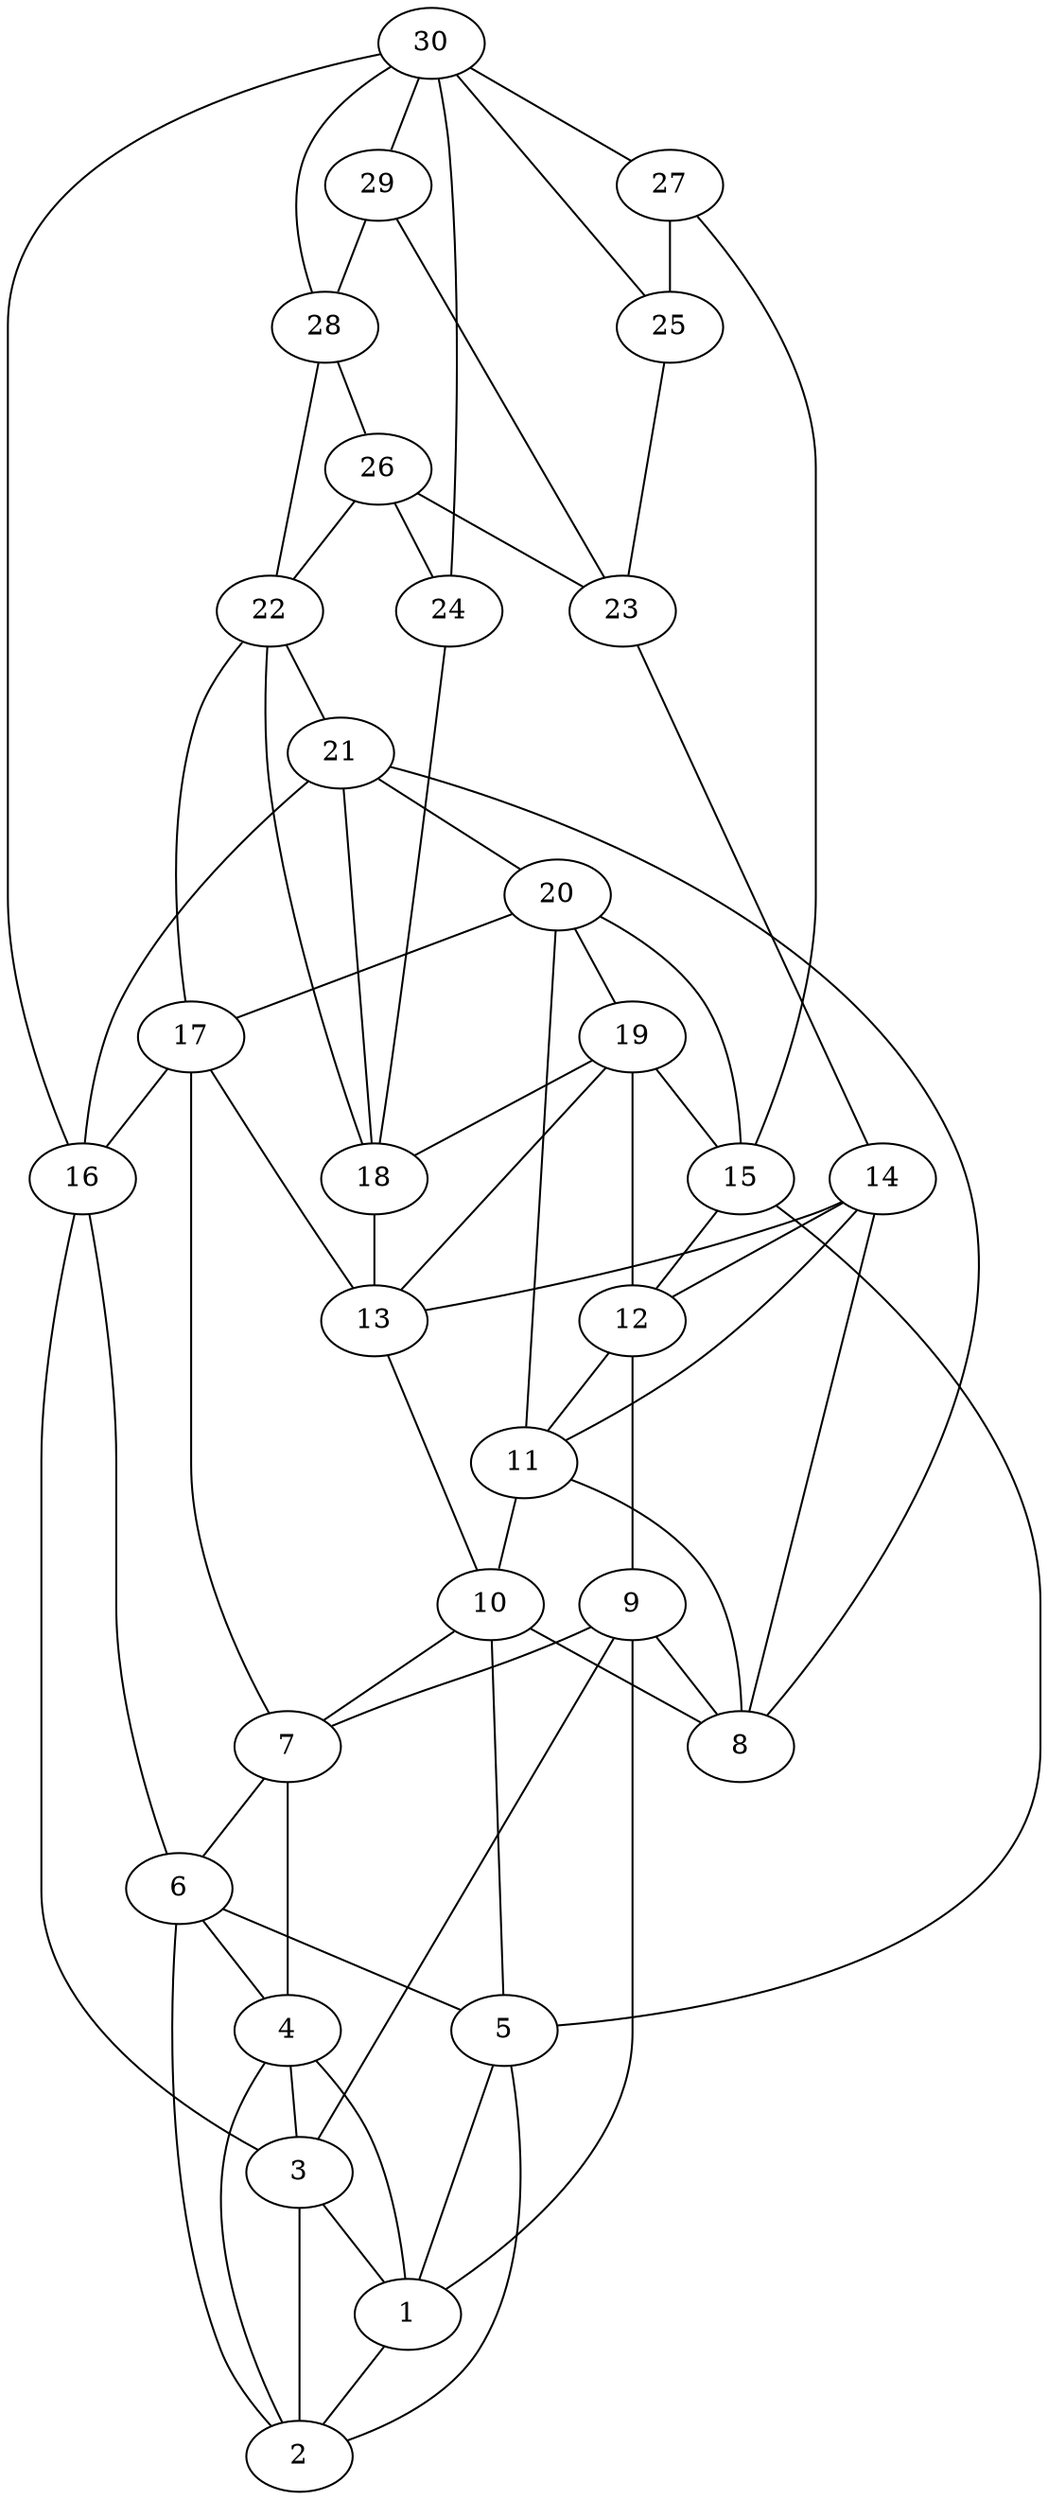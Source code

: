 graph x {
1 -- 2
3 -- 1
3 -- 2
4 -- 1
4 -- 2
4 -- 3
5 -- 1
5 -- 2
6 -- 2
6 -- 4
6 -- 5
7 -- 4
7 -- 6
9 -- 1
9 -- 3
9 -- 7
9 -- 8
10 -- 5
10 -- 7
10 -- 8
11 -- 8
11 -- 10
12 -- 9
12 -- 11
13 -- 10
14 -- 8
14 -- 11
14 -- 12
14 -- 13
15 -- 5
15 -- 12
16 -- 3
16 -- 6
17 -- 7
17 -- 13
17 -- 16
18 -- 13
19 -- 12
19 -- 13
19 -- 15
19 -- 18
20 -- 11
20 -- 15
20 -- 17
20 -- 19
21 -- 8
21 -- 16
21 -- 18
21 -- 20
22 -- 17
22 -- 18
22 -- 21
23 -- 14
24 -- 18
25 -- 23
26 -- 22
26 -- 23
26 -- 24
27 -- 15
27 -- 25
28 -- 22
28 -- 26
29 -- 23
29 -- 28
30 -- 16
30 -- 24
30 -- 25
30 -- 27
30 -- 28
30 -- 29
}